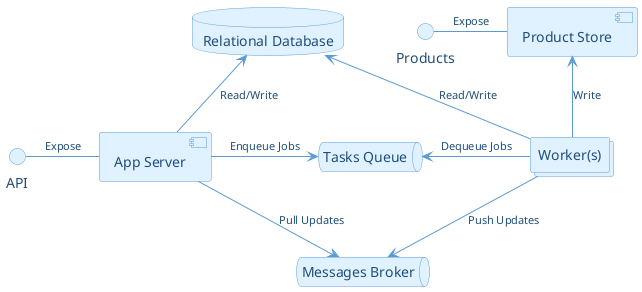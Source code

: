 @startuml component_diagram

skinparam backgroundColor #ffffff
skinparam component {
    BackgroundColor #e0f2ff
    BorderColor #5b9bd5
    FontColor #1f4e79
}
skinparam database {
    BackgroundColor #e0f2ff
    BorderColor #5b9bd5
    FontColor #1f4e79
}
skinparam interface {
    BackgroundColor #e0f2ff
    BorderColor #5b9bd5
    FontColor #1f4e79
}
skinparam collections {
    BackgroundColor #e0f2ff
    BorderColor #5b9bd5
    FontColor #1f4e79
}
skinparam queue {
    BackgroundColor #e0f2ff
    BorderColor #5b9bd5
    FontColor #1f4e79
}
skinparam ArrowColor #5b9bd5
skinparam ArrowFontColor #1f4e79
skinparam componentStyle uml2
skinparam ArrowFontSize 11
skinparam TitleFontColor #1f4e79

' title Backend Components

interface "API" as API
component "App Server" as AppServer
database "Relational Database" as Database
queue "Tasks Queue" as TasksQueue
queue "Messages Broker" as MessagesBroker
collections "Worker(s)" as Worker
component "Product Store" as ProductStore
interface "Products" as ProductsInterface

AppServer -left- API : Expose
AppServer -up-> Database : "Read/Write"
AppServer -right-> TasksQueue : "Enqueue Jobs"
Worker -left-> TasksQueue : "Dequeue Jobs"
AppServer -right-> MessagesBroker : "Pull Updates"
Worker --> MessagesBroker : "Push Updates"
Worker -up-> ProductStore : "Write"
Worker -up-> Database : "Read/Write"
ProductStore -left- ProductsInterface : Expose

@enduml
